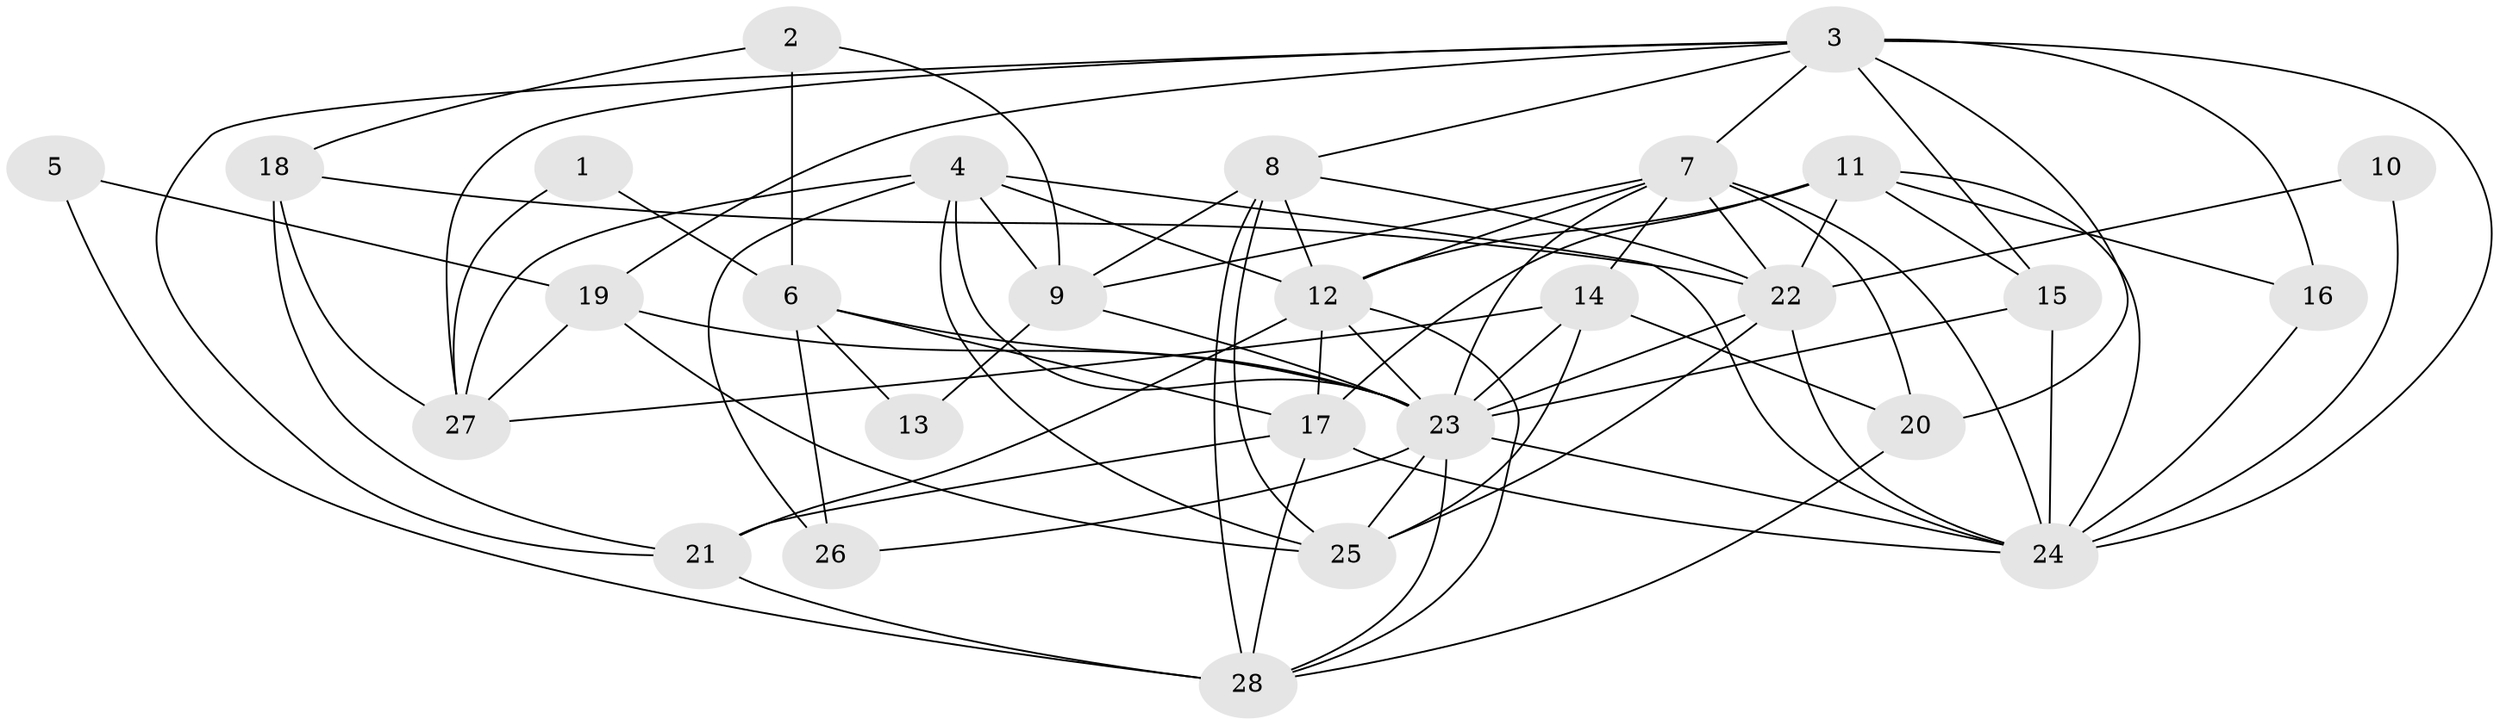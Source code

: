 // original degree distribution, {5: 0.17857142857142858, 2: 0.125, 4: 0.21428571428571427, 6: 0.10714285714285714, 3: 0.32142857142857145, 7: 0.03571428571428571, 8: 0.017857142857142856}
// Generated by graph-tools (version 1.1) at 2025/26/03/09/25 03:26:18]
// undirected, 28 vertices, 78 edges
graph export_dot {
graph [start="1"]
  node [color=gray90,style=filled];
  1;
  2;
  3;
  4;
  5;
  6;
  7;
  8;
  9;
  10;
  11;
  12;
  13;
  14;
  15;
  16;
  17;
  18;
  19;
  20;
  21;
  22;
  23;
  24;
  25;
  26;
  27;
  28;
  1 -- 6 [weight=1.0];
  1 -- 27 [weight=1.0];
  2 -- 6 [weight=2.0];
  2 -- 9 [weight=1.0];
  2 -- 18 [weight=1.0];
  3 -- 7 [weight=1.0];
  3 -- 8 [weight=1.0];
  3 -- 15 [weight=1.0];
  3 -- 16 [weight=1.0];
  3 -- 19 [weight=1.0];
  3 -- 20 [weight=1.0];
  3 -- 21 [weight=1.0];
  3 -- 24 [weight=2.0];
  3 -- 27 [weight=1.0];
  4 -- 9 [weight=1.0];
  4 -- 12 [weight=1.0];
  4 -- 23 [weight=1.0];
  4 -- 24 [weight=1.0];
  4 -- 25 [weight=1.0];
  4 -- 26 [weight=1.0];
  4 -- 27 [weight=1.0];
  5 -- 19 [weight=1.0];
  5 -- 28 [weight=1.0];
  6 -- 13 [weight=1.0];
  6 -- 17 [weight=1.0];
  6 -- 23 [weight=1.0];
  6 -- 26 [weight=1.0];
  7 -- 9 [weight=1.0];
  7 -- 12 [weight=1.0];
  7 -- 14 [weight=1.0];
  7 -- 20 [weight=1.0];
  7 -- 22 [weight=1.0];
  7 -- 23 [weight=1.0];
  7 -- 24 [weight=1.0];
  8 -- 9 [weight=1.0];
  8 -- 12 [weight=1.0];
  8 -- 22 [weight=1.0];
  8 -- 25 [weight=1.0];
  8 -- 28 [weight=1.0];
  9 -- 13 [weight=1.0];
  9 -- 23 [weight=1.0];
  10 -- 22 [weight=1.0];
  10 -- 24 [weight=1.0];
  11 -- 12 [weight=1.0];
  11 -- 15 [weight=1.0];
  11 -- 16 [weight=1.0];
  11 -- 17 [weight=1.0];
  11 -- 22 [weight=1.0];
  11 -- 24 [weight=1.0];
  12 -- 17 [weight=1.0];
  12 -- 21 [weight=1.0];
  12 -- 23 [weight=1.0];
  12 -- 28 [weight=1.0];
  14 -- 20 [weight=1.0];
  14 -- 23 [weight=2.0];
  14 -- 25 [weight=1.0];
  14 -- 27 [weight=2.0];
  15 -- 23 [weight=1.0];
  15 -- 24 [weight=1.0];
  16 -- 24 [weight=1.0];
  17 -- 21 [weight=1.0];
  17 -- 24 [weight=1.0];
  17 -- 28 [weight=1.0];
  18 -- 21 [weight=1.0];
  18 -- 22 [weight=1.0];
  18 -- 27 [weight=2.0];
  19 -- 23 [weight=1.0];
  19 -- 25 [weight=1.0];
  19 -- 27 [weight=1.0];
  20 -- 28 [weight=1.0];
  21 -- 28 [weight=1.0];
  22 -- 23 [weight=1.0];
  22 -- 24 [weight=1.0];
  22 -- 25 [weight=1.0];
  23 -- 24 [weight=2.0];
  23 -- 25 [weight=1.0];
  23 -- 26 [weight=1.0];
  23 -- 28 [weight=1.0];
}

